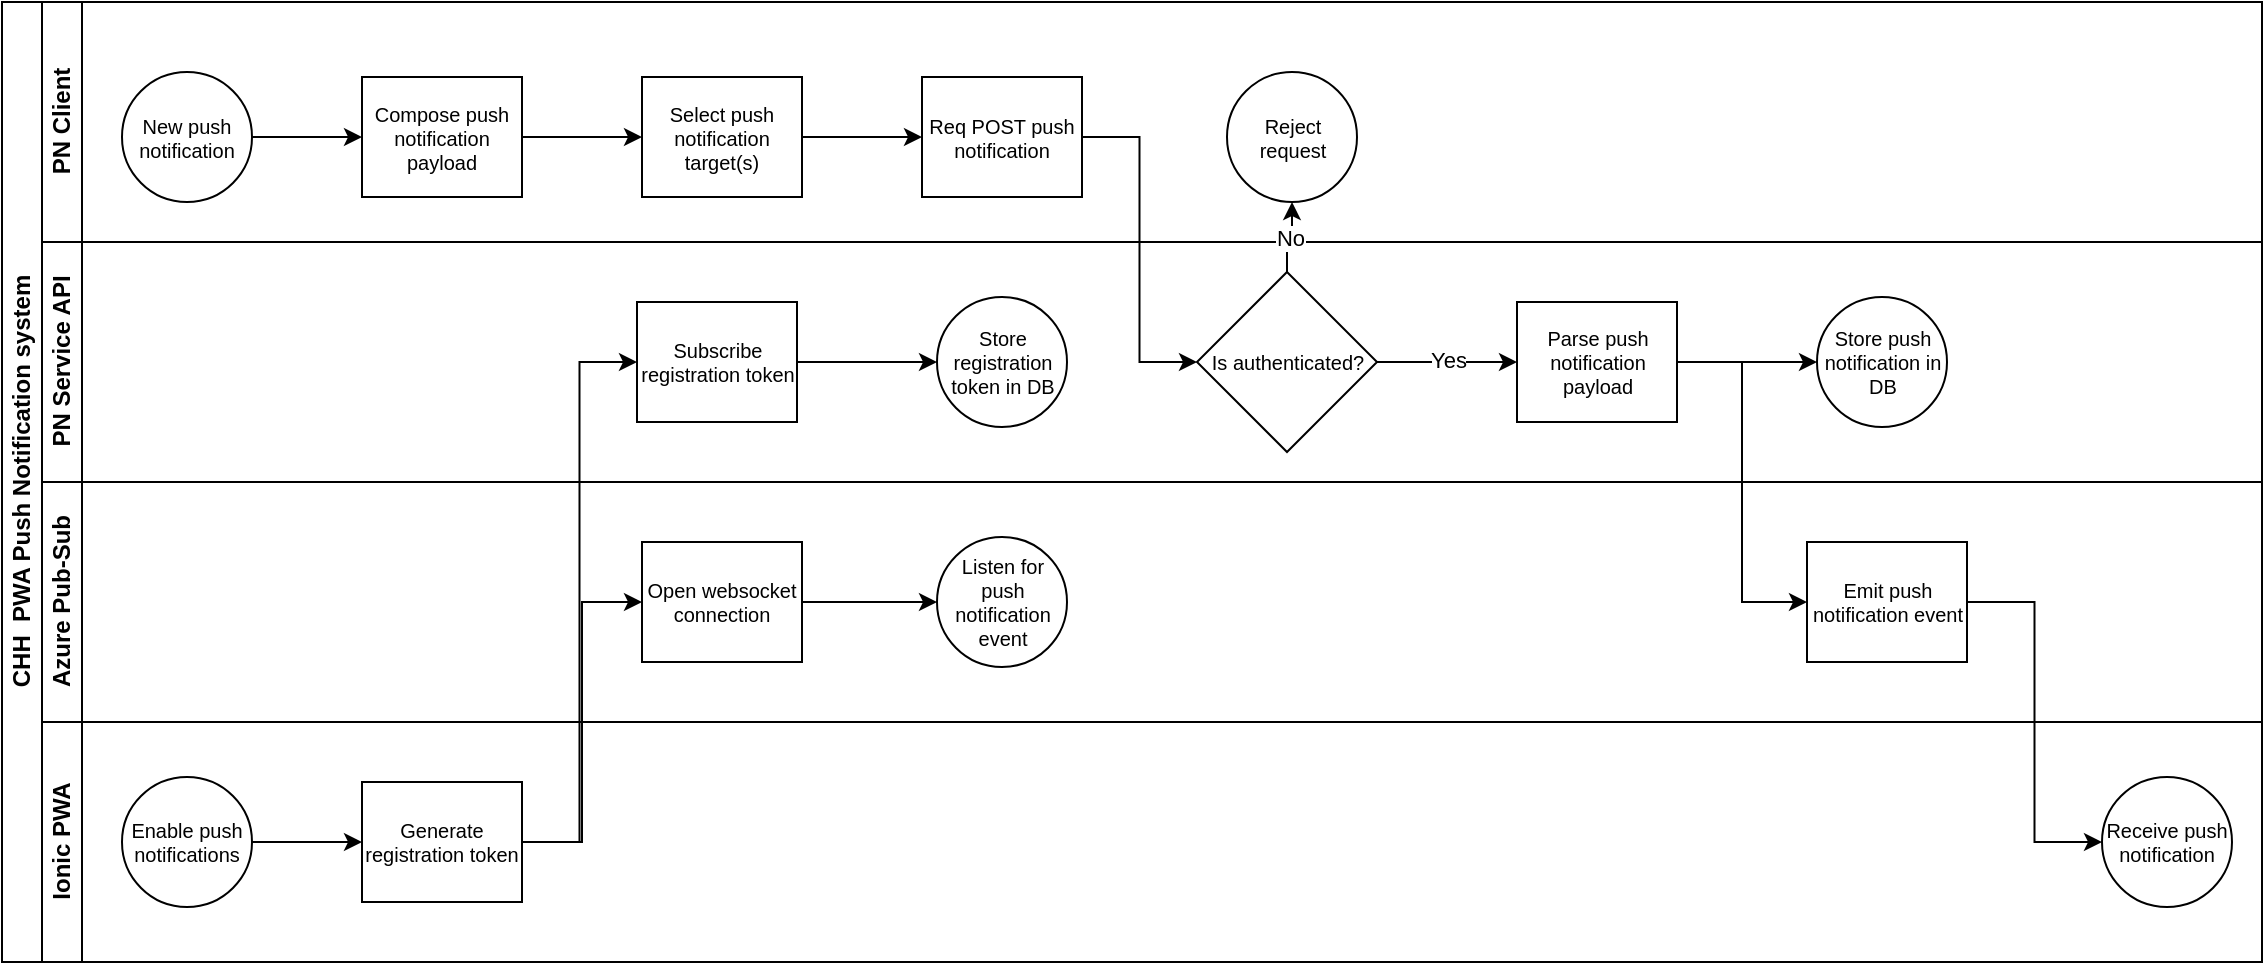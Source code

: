 <mxfile version="22.0.4" type="github">
  <diagram id="prtHgNgQTEPvFCAcTncT" name="Page-1">
    <mxGraphModel dx="2261" dy="774" grid="1" gridSize="10" guides="1" tooltips="1" connect="1" arrows="1" fold="1" page="1" pageScale="1" pageWidth="827" pageHeight="1169" math="0" shadow="0">
      <root>
        <mxCell id="0" />
        <mxCell id="1" parent="0" />
        <mxCell id="dNxyNK7c78bLwvsdeMH5-19" value="CHH&amp;nbsp; PWA Push Notification system" style="swimlane;html=1;childLayout=stackLayout;resizeParent=1;resizeParentMax=0;horizontal=0;startSize=20;horizontalStack=0;" parent="1" vertex="1">
          <mxGeometry x="-60" y="120" width="1130" height="480" as="geometry" />
        </mxCell>
        <mxCell id="dNxyNK7c78bLwvsdeMH5-20" value="&lt;div&gt;PN Client&lt;/div&gt;" style="swimlane;html=1;startSize=20;horizontal=0;" parent="dNxyNK7c78bLwvsdeMH5-19" vertex="1">
          <mxGeometry x="20" width="1110" height="120" as="geometry" />
        </mxCell>
        <mxCell id="dNxyNK7c78bLwvsdeMH5-25" value="" style="edgeStyle=orthogonalEdgeStyle;rounded=0;orthogonalLoop=1;jettySize=auto;html=1;" parent="dNxyNK7c78bLwvsdeMH5-20" source="dNxyNK7c78bLwvsdeMH5-23" target="dNxyNK7c78bLwvsdeMH5-24" edge="1">
          <mxGeometry relative="1" as="geometry" />
        </mxCell>
        <mxCell id="dNxyNK7c78bLwvsdeMH5-23" value="New push notification" style="ellipse;whiteSpace=wrap;html=1;fontSize=10;rotation=0;" parent="dNxyNK7c78bLwvsdeMH5-20" vertex="1">
          <mxGeometry x="40" y="35" width="65" height="65" as="geometry" />
        </mxCell>
        <mxCell id="ISdzLBdoQtE2fDENWkCR-4" style="edgeStyle=orthogonalEdgeStyle;rounded=0;orthogonalLoop=1;jettySize=auto;html=1;exitX=1;exitY=0.5;exitDx=0;exitDy=0;entryX=0;entryY=0.5;entryDx=0;entryDy=0;" parent="dNxyNK7c78bLwvsdeMH5-20" source="dNxyNK7c78bLwvsdeMH5-24" target="ISdzLBdoQtE2fDENWkCR-3" edge="1">
          <mxGeometry relative="1" as="geometry" />
        </mxCell>
        <mxCell id="dNxyNK7c78bLwvsdeMH5-24" value="Compose push notification payload" style="rounded=0;whiteSpace=wrap;html=1;fontFamily=Helvetica;fontSize=10;fontColor=#000000;align=center;" parent="dNxyNK7c78bLwvsdeMH5-20" vertex="1">
          <mxGeometry x="160" y="37.5" width="80" height="60" as="geometry" />
        </mxCell>
        <mxCell id="ISdzLBdoQtE2fDENWkCR-6" value="" style="edgeStyle=orthogonalEdgeStyle;rounded=0;orthogonalLoop=1;jettySize=auto;html=1;" parent="dNxyNK7c78bLwvsdeMH5-20" source="ISdzLBdoQtE2fDENWkCR-3" target="ISdzLBdoQtE2fDENWkCR-5" edge="1">
          <mxGeometry relative="1" as="geometry" />
        </mxCell>
        <mxCell id="ISdzLBdoQtE2fDENWkCR-3" value="Select push notification target(s)" style="rounded=0;whiteSpace=wrap;html=1;fontFamily=Helvetica;fontSize=10;fontColor=#000000;align=center;" parent="dNxyNK7c78bLwvsdeMH5-20" vertex="1">
          <mxGeometry x="300" y="37.5" width="80" height="60" as="geometry" />
        </mxCell>
        <mxCell id="ISdzLBdoQtE2fDENWkCR-5" value="Req POST push notification" style="rounded=0;whiteSpace=wrap;html=1;fontFamily=Helvetica;fontSize=10;fontColor=#000000;align=center;" parent="dNxyNK7c78bLwvsdeMH5-20" vertex="1">
          <mxGeometry x="440" y="37.5" width="80" height="60" as="geometry" />
        </mxCell>
        <mxCell id="ISdzLBdoQtE2fDENWkCR-12" value="Reject request" style="ellipse;whiteSpace=wrap;html=1;fontSize=10;rotation=0;" parent="dNxyNK7c78bLwvsdeMH5-20" vertex="1">
          <mxGeometry x="592.5" y="35" width="65" height="65" as="geometry" />
        </mxCell>
        <mxCell id="dNxyNK7c78bLwvsdeMH5-21" value="&lt;div&gt;PN Service API&lt;br&gt;&lt;/div&gt;" style="swimlane;html=1;startSize=20;horizontal=0;" parent="dNxyNK7c78bLwvsdeMH5-19" vertex="1">
          <mxGeometry x="20" y="120" width="1110" height="120" as="geometry" />
        </mxCell>
        <mxCell id="ISdzLBdoQtE2fDENWkCR-24" style="edgeStyle=orthogonalEdgeStyle;rounded=0;orthogonalLoop=1;jettySize=auto;html=1;exitX=1;exitY=0.5;exitDx=0;exitDy=0;fontSize=10;" parent="dNxyNK7c78bLwvsdeMH5-21" source="ISdzLBdoQtE2fDENWkCR-7" target="ISdzLBdoQtE2fDENWkCR-15" edge="1">
          <mxGeometry relative="1" as="geometry" />
        </mxCell>
        <mxCell id="ISdzLBdoQtE2fDENWkCR-25" value="Yes" style="edgeLabel;html=1;align=center;verticalAlign=middle;resizable=0;points=[];" parent="ISdzLBdoQtE2fDENWkCR-24" vertex="1" connectable="0">
          <mxGeometry y="1" relative="1" as="geometry">
            <mxPoint as="offset" />
          </mxGeometry>
        </mxCell>
        <mxCell id="ISdzLBdoQtE2fDENWkCR-7" value="Is authenticated?" style="rhombus;whiteSpace=wrap;html=1;fontSize=10;fontColor=#000000;rounded=0;rotation=0;" parent="dNxyNK7c78bLwvsdeMH5-21" vertex="1">
          <mxGeometry x="577.5" y="15" width="90" height="90" as="geometry" />
        </mxCell>
        <mxCell id="ISdzLBdoQtE2fDENWkCR-36" style="edgeStyle=orthogonalEdgeStyle;rounded=0;orthogonalLoop=1;jettySize=auto;html=1;exitX=1;exitY=0.5;exitDx=0;exitDy=0;entryX=0;entryY=0.5;entryDx=0;entryDy=0;" parent="dNxyNK7c78bLwvsdeMH5-21" source="ISdzLBdoQtE2fDENWkCR-15" target="ISdzLBdoQtE2fDENWkCR-35" edge="1">
          <mxGeometry relative="1" as="geometry" />
        </mxCell>
        <mxCell id="ISdzLBdoQtE2fDENWkCR-15" value="Parse push notification payload" style="rounded=0;whiteSpace=wrap;html=1;fontFamily=Helvetica;fontSize=10;fontColor=#000000;align=center;" parent="dNxyNK7c78bLwvsdeMH5-21" vertex="1">
          <mxGeometry x="737.5" y="30" width="80" height="60" as="geometry" />
        </mxCell>
        <mxCell id="ISdzLBdoQtE2fDENWkCR-28" style="edgeStyle=orthogonalEdgeStyle;rounded=0;orthogonalLoop=1;jettySize=auto;html=1;exitX=1;exitY=0.5;exitDx=0;exitDy=0;entryX=0;entryY=0.5;entryDx=0;entryDy=0;" parent="dNxyNK7c78bLwvsdeMH5-21" source="ISdzLBdoQtE2fDENWkCR-23" target="ISdzLBdoQtE2fDENWkCR-27" edge="1">
          <mxGeometry relative="1" as="geometry" />
        </mxCell>
        <mxCell id="ISdzLBdoQtE2fDENWkCR-23" value="Subscribe registration token" style="rounded=0;whiteSpace=wrap;html=1;fontFamily=Helvetica;fontSize=10;fontColor=#000000;align=center;" parent="dNxyNK7c78bLwvsdeMH5-21" vertex="1">
          <mxGeometry x="297.5" y="30" width="80" height="60" as="geometry" />
        </mxCell>
        <mxCell id="ISdzLBdoQtE2fDENWkCR-27" value="Store registration token in DB" style="ellipse;whiteSpace=wrap;html=1;fontSize=10;rotation=0;" parent="dNxyNK7c78bLwvsdeMH5-21" vertex="1">
          <mxGeometry x="447.5" y="27.5" width="65" height="65" as="geometry" />
        </mxCell>
        <mxCell id="ISdzLBdoQtE2fDENWkCR-35" value="Store push notification in DB" style="ellipse;whiteSpace=wrap;html=1;fontSize=10;rotation=0;" parent="dNxyNK7c78bLwvsdeMH5-21" vertex="1">
          <mxGeometry x="887.5" y="27.5" width="65" height="65" as="geometry" />
        </mxCell>
        <mxCell id="ISdzLBdoQtE2fDENWkCR-8" value="" style="edgeStyle=orthogonalEdgeStyle;rounded=0;orthogonalLoop=1;jettySize=auto;html=1;entryX=0;entryY=0.5;entryDx=0;entryDy=0;" parent="dNxyNK7c78bLwvsdeMH5-19" source="ISdzLBdoQtE2fDENWkCR-5" target="ISdzLBdoQtE2fDENWkCR-7" edge="1">
          <mxGeometry relative="1" as="geometry" />
        </mxCell>
        <mxCell id="dNxyNK7c78bLwvsdeMH5-22" value="&lt;div&gt;Azure Pub-Sub&lt;/div&gt;" style="swimlane;html=1;startSize=20;horizontal=0;" parent="dNxyNK7c78bLwvsdeMH5-19" vertex="1">
          <mxGeometry x="20" y="240" width="1110" height="120" as="geometry" />
        </mxCell>
        <mxCell id="ISdzLBdoQtE2fDENWkCR-34" style="edgeStyle=orthogonalEdgeStyle;rounded=0;orthogonalLoop=1;jettySize=auto;html=1;exitX=1;exitY=0.5;exitDx=0;exitDy=0;entryX=0;entryY=0.5;entryDx=0;entryDy=0;" parent="dNxyNK7c78bLwvsdeMH5-22" source="ISdzLBdoQtE2fDENWkCR-29" target="ISdzLBdoQtE2fDENWkCR-33" edge="1">
          <mxGeometry relative="1" as="geometry" />
        </mxCell>
        <mxCell id="ISdzLBdoQtE2fDENWkCR-29" value="Open websocket connection" style="rounded=0;whiteSpace=wrap;html=1;fontFamily=Helvetica;fontSize=10;fontColor=#000000;align=center;" parent="dNxyNK7c78bLwvsdeMH5-22" vertex="1">
          <mxGeometry x="300" y="30" width="80" height="60" as="geometry" />
        </mxCell>
        <mxCell id="ISdzLBdoQtE2fDENWkCR-33" value="Listen for push notification event" style="ellipse;whiteSpace=wrap;html=1;fontSize=10;rotation=0;" parent="dNxyNK7c78bLwvsdeMH5-22" vertex="1">
          <mxGeometry x="447.5" y="27.5" width="65" height="65" as="geometry" />
        </mxCell>
        <mxCell id="ISdzLBdoQtE2fDENWkCR-37" value="Emit push notification event" style="rounded=0;whiteSpace=wrap;html=1;fontFamily=Helvetica;fontSize=10;fontColor=#000000;align=center;" parent="dNxyNK7c78bLwvsdeMH5-22" vertex="1">
          <mxGeometry x="882.5" y="30" width="80" height="60" as="geometry" />
        </mxCell>
        <mxCell id="ISdzLBdoQtE2fDENWkCR-19" value="&lt;div&gt;Ionic PWA&lt;/div&gt;" style="swimlane;html=1;startSize=20;horizontal=0;" parent="dNxyNK7c78bLwvsdeMH5-19" vertex="1">
          <mxGeometry x="20" y="360" width="1110" height="120" as="geometry" />
        </mxCell>
        <mxCell id="ISdzLBdoQtE2fDENWkCR-22" style="edgeStyle=orthogonalEdgeStyle;rounded=0;orthogonalLoop=1;jettySize=auto;html=1;exitX=1;exitY=0.5;exitDx=0;exitDy=0;" parent="ISdzLBdoQtE2fDENWkCR-19" source="ISdzLBdoQtE2fDENWkCR-20" target="ISdzLBdoQtE2fDENWkCR-21" edge="1">
          <mxGeometry relative="1" as="geometry" />
        </mxCell>
        <mxCell id="ISdzLBdoQtE2fDENWkCR-20" value="Enable push notifications" style="ellipse;whiteSpace=wrap;html=1;fontSize=10;rotation=0;" parent="ISdzLBdoQtE2fDENWkCR-19" vertex="1">
          <mxGeometry x="40" y="27.5" width="65" height="65" as="geometry" />
        </mxCell>
        <mxCell id="ISdzLBdoQtE2fDENWkCR-21" value="Generate registration token" style="rounded=0;whiteSpace=wrap;html=1;fontFamily=Helvetica;fontSize=10;fontColor=#000000;align=center;" parent="ISdzLBdoQtE2fDENWkCR-19" vertex="1">
          <mxGeometry x="160" y="30" width="80" height="60" as="geometry" />
        </mxCell>
        <mxCell id="ISdzLBdoQtE2fDENWkCR-39" value="Receive push notification" style="ellipse;whiteSpace=wrap;html=1;fontSize=10;rotation=0;" parent="ISdzLBdoQtE2fDENWkCR-19" vertex="1">
          <mxGeometry x="1030" y="27.5" width="65" height="65" as="geometry" />
        </mxCell>
        <mxCell id="ISdzLBdoQtE2fDENWkCR-26" style="edgeStyle=orthogonalEdgeStyle;rounded=0;orthogonalLoop=1;jettySize=auto;html=1;entryX=0;entryY=0.5;entryDx=0;entryDy=0;" parent="dNxyNK7c78bLwvsdeMH5-19" source="ISdzLBdoQtE2fDENWkCR-21" target="ISdzLBdoQtE2fDENWkCR-23" edge="1">
          <mxGeometry relative="1" as="geometry" />
        </mxCell>
        <mxCell id="ISdzLBdoQtE2fDENWkCR-32" style="edgeStyle=orthogonalEdgeStyle;rounded=0;orthogonalLoop=1;jettySize=auto;html=1;exitX=1;exitY=0.5;exitDx=0;exitDy=0;entryX=0;entryY=0.5;entryDx=0;entryDy=0;" parent="dNxyNK7c78bLwvsdeMH5-19" source="ISdzLBdoQtE2fDENWkCR-21" target="ISdzLBdoQtE2fDENWkCR-29" edge="1">
          <mxGeometry relative="1" as="geometry" />
        </mxCell>
        <mxCell id="ISdzLBdoQtE2fDENWkCR-38" style="edgeStyle=orthogonalEdgeStyle;rounded=0;orthogonalLoop=1;jettySize=auto;html=1;exitX=1;exitY=0.5;exitDx=0;exitDy=0;entryX=0;entryY=0.5;entryDx=0;entryDy=0;" parent="dNxyNK7c78bLwvsdeMH5-19" source="ISdzLBdoQtE2fDENWkCR-15" target="ISdzLBdoQtE2fDENWkCR-37" edge="1">
          <mxGeometry relative="1" as="geometry" />
        </mxCell>
        <mxCell id="ISdzLBdoQtE2fDENWkCR-40" style="edgeStyle=orthogonalEdgeStyle;rounded=0;orthogonalLoop=1;jettySize=auto;html=1;exitX=1;exitY=0.5;exitDx=0;exitDy=0;entryX=0;entryY=0.5;entryDx=0;entryDy=0;" parent="dNxyNK7c78bLwvsdeMH5-19" source="ISdzLBdoQtE2fDENWkCR-37" target="ISdzLBdoQtE2fDENWkCR-39" edge="1">
          <mxGeometry relative="1" as="geometry" />
        </mxCell>
        <mxCell id="ISdzLBdoQtE2fDENWkCR-13" value="" style="edgeStyle=orthogonalEdgeStyle;rounded=0;orthogonalLoop=1;jettySize=auto;html=1;exitX=0.5;exitY=0;exitDx=0;exitDy=0;fontSize=10;" parent="dNxyNK7c78bLwvsdeMH5-19" source="ISdzLBdoQtE2fDENWkCR-7" target="ISdzLBdoQtE2fDENWkCR-12" edge="1">
          <mxGeometry relative="1" as="geometry" />
        </mxCell>
        <mxCell id="ISdzLBdoQtE2fDENWkCR-14" value="No" style="edgeLabel;html=1;align=center;verticalAlign=middle;resizable=0;points=[];" parent="ISdzLBdoQtE2fDENWkCR-13" vertex="1" connectable="0">
          <mxGeometry x="-0.093" y="-1" relative="1" as="geometry">
            <mxPoint as="offset" />
          </mxGeometry>
        </mxCell>
      </root>
    </mxGraphModel>
  </diagram>
</mxfile>
